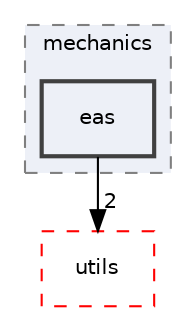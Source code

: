 digraph "eas"
{
 // LATEX_PDF_SIZE
  edge [fontname="Helvetica",fontsize="10",labelfontname="Helvetica",labelfontsize="10"];
  node [fontname="Helvetica",fontsize="10",shape=record];
  compound=true
  subgraph clusterdir_d9d7fab038fcca5270fe0241ec433d4d {
    graph [ bgcolor="#edf0f7", pencolor="grey50", style="filled,dashed,", label="mechanics", fontname="Helvetica", fontsize="10", URL="dir_d9d7fab038fcca5270fe0241ec433d4d.html"]
  dir_8255788c45776b878bdf90a74000e4e1 [shape=box, label="eas", style="filled,bold,", fillcolor="#edf0f7", color="grey25", URL="dir_8255788c45776b878bdf90a74000e4e1.html"];
  }
  dir_36505a9bfb81f81ed7a4e794d4cf597e [shape=box, label="utils", style="dashed,", fillcolor="#edf0f7", color="red", URL="dir_36505a9bfb81f81ed7a4e794d4cf597e.html"];
  dir_8255788c45776b878bdf90a74000e4e1->dir_36505a9bfb81f81ed7a4e794d4cf597e [headlabel="2", labeldistance=1.5 headhref="dir_000009_000029.html"];
}
